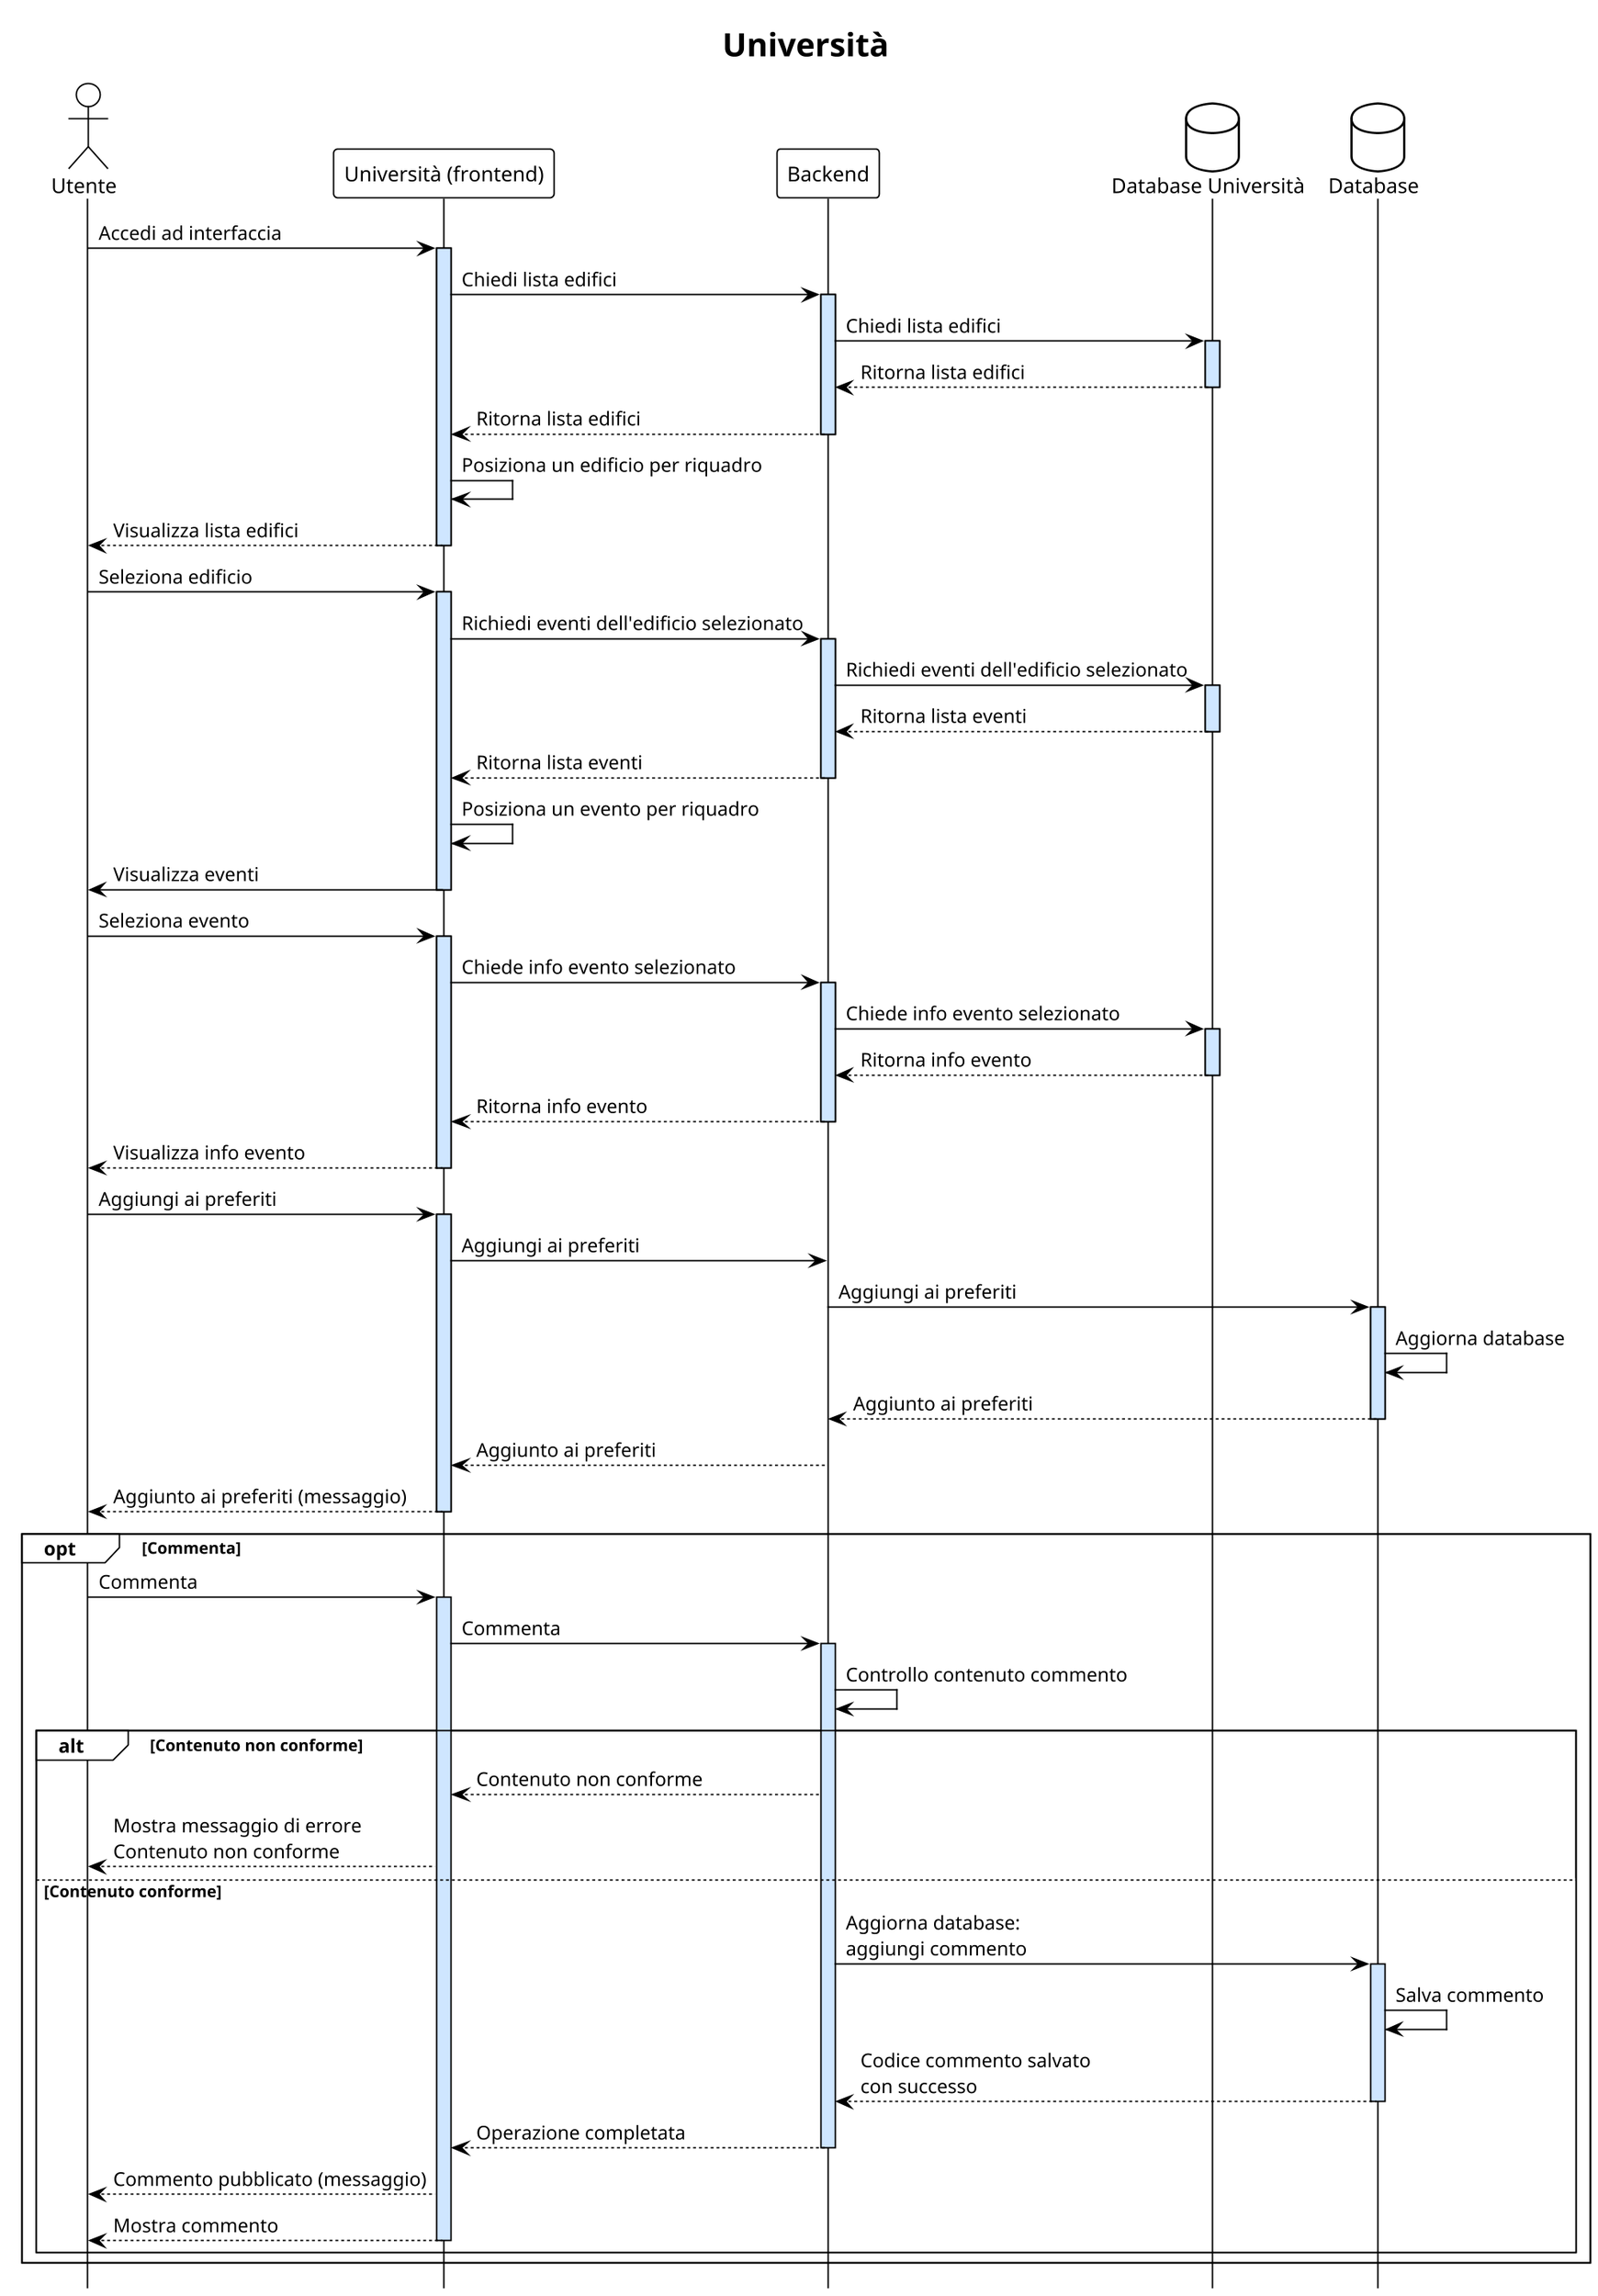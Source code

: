 @startuml
!theme plain
scale 2000 width
hide footbox

title Università

actor Utente as U
participant "Università (frontend)" as UNI
participant Backend as B
database "Database Università" as DB
database "Database" as DBA

U -> UNI : Accedi ad interfaccia

activate UNI #CFE6FF


UNI -> B : Chiedi lista edifici

activate B #CFE6FF


B -> DB : Chiedi lista edifici

activate DB #CFE6FF


DB --> B : Ritorna lista edifici 

deactivate DB

B --> UNI : Ritorna lista edifici

deactivate B

UNI -> UNI : Posiziona un edificio per riquadro
UNI --> U : Visualizza lista edifici

deactivate UNI

' seleziona edificio
U -> UNI : Seleziona edificio

activate UNI #CFE6FF


UNI -> B : Richiedi eventi dell'edificio selezionato

activate B  #CFE6FF


B -> DB : Richiedi eventi dell'edificio selezionato

activate DB #CFE6FF


DB --> B : Ritorna lista eventi

deactivate DB

B --> UNI : Ritorna lista eventi

deactivate B

UNI -> UNI : Posiziona un evento per riquadro
UNI -> U : Visualizza eventi

deactivate UNI

' seleziona evento
U -> UNI : Seleziona evento

activate UNI #CFE6FF


UNI -> B : Chiede info evento selezionato

activate B #CFE6FF


B -> DB : Chiede info evento selezionato

activate DB #CFE6FF


DB --> B : Ritorna info evento

deactivate DB

B --> UNI : Ritorna info evento

deactivate B

UNI --> U : Visualizza info evento

deactivate UNI

' preferiti
    U -> UNI : Aggiungi ai preferiti

    activate UNI #CFE6FF


    UNI -> B : Aggiungi ai preferiti
    B -> DBA : Aggiungi ai preferiti

    activate DBA #CFE6FF


    DBA -> DBA : Aggiorna database
    DBA --> B : Aggiunto ai preferiti

    deactivate DBA

    B --> UNI : Aggiunto ai preferiti

    deactivate B

    UNI --> U : Aggiunto ai preferiti (messaggio)

    deactivate UNI

opt Commenta
    U -> UNI : Commenta

    activate UNI #CFE6FF


    UNI -> B : Commenta

    activate B #CFE6FF


    B -> B : Controllo contenuto commento

    alt Contenuto non conforme
        B --> UNI : Contenuto non conforme
        UNI --> U : Mostra messaggio di errore\nContenuto non conforme
    else Contenuto conforme
        B -> DBA : Aggiorna database:\naggiungi commento

        activate DBA  #CFE6FF


        DBA -> DBA : Salva commento
        DBA --> B : Codice commento salvato\ncon successo

        deactivate DBA

        B --> UNI : Operazione completata

        deactivate B

        UNI --> U : Commento pubblicato (messaggio)
        UNI --> U : Mostra commento

        deactivate UNI
    end
end

@enduml
